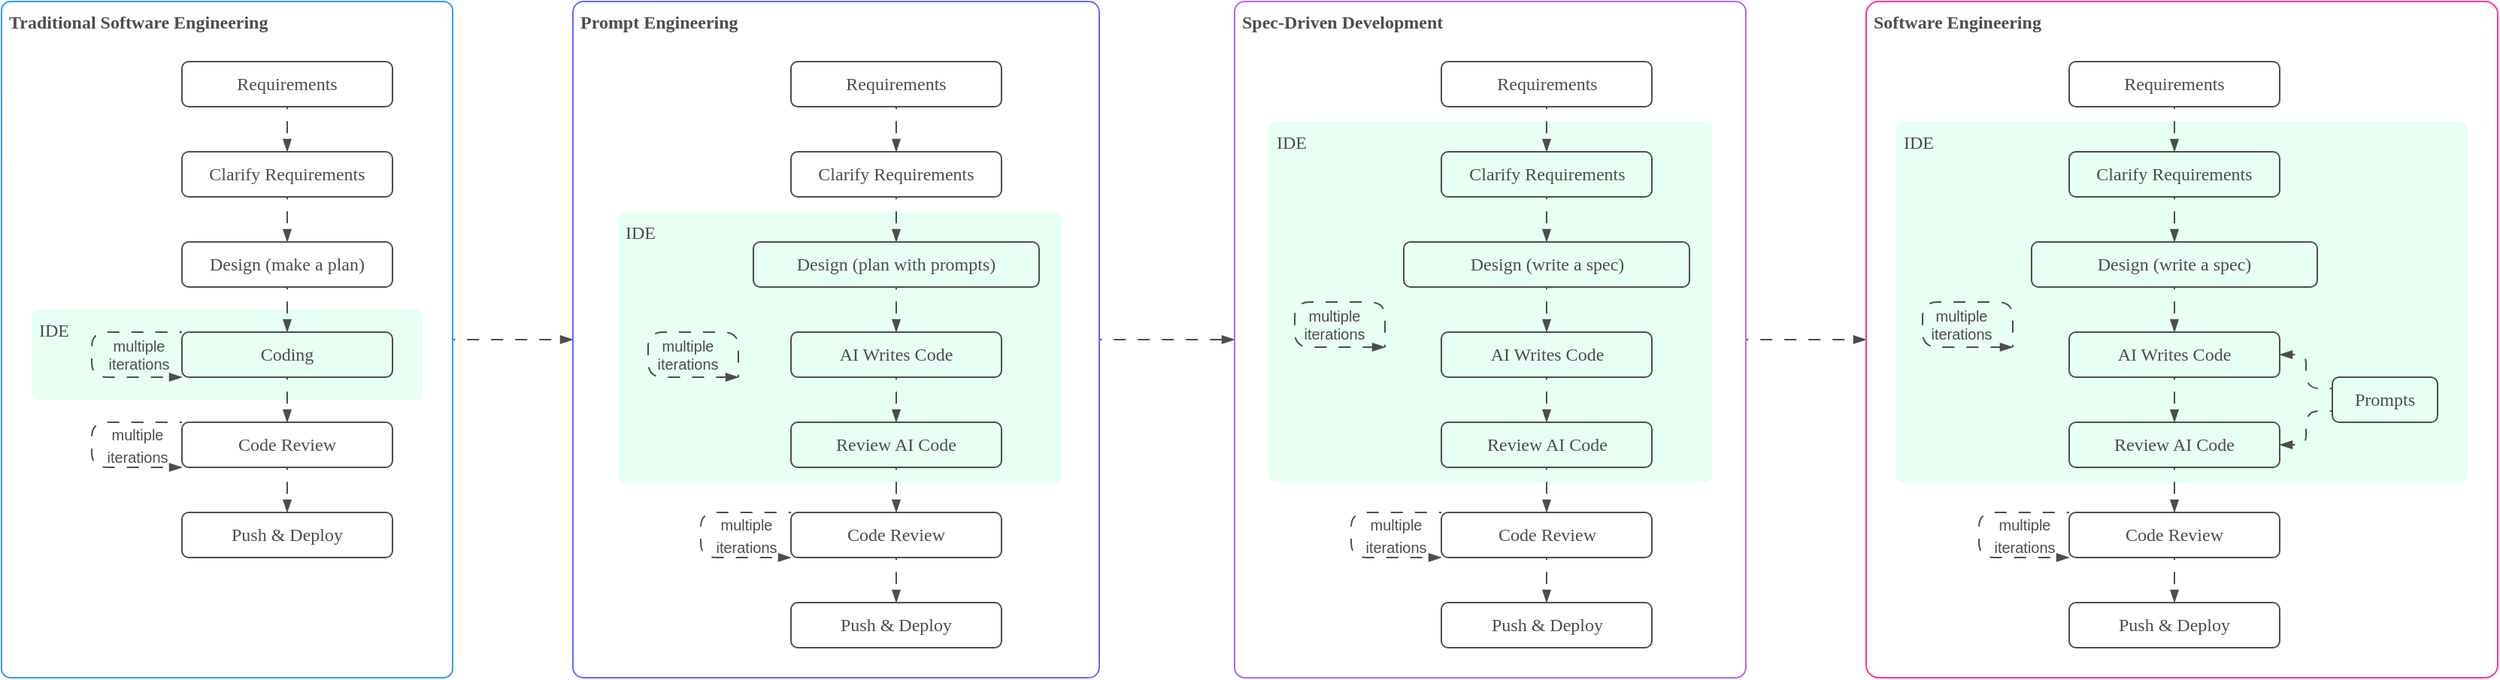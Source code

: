 <mxfile>
    <diagram id="FdGAYQuawh_kIvAFcOGA" name="development">
        <mxGraphModel dx="2244" dy="1587" grid="1" gridSize="10" guides="1" tooltips="1" connect="1" arrows="1" fold="1" page="0" pageScale="1" pageWidth="850" pageHeight="1100" math="0" shadow="0">
            <root>
                <mxCell id="0"/>
                <mxCell id="1" parent="0"/>
                <mxCell id="85" style="edgeStyle=orthogonalEdgeStyle;shape=connector;rounded=1;html=1;exitX=1;exitY=0.5;exitDx=0;exitDy=0;entryX=0;entryY=0.5;entryDx=0;entryDy=0;strokeColor=#4D4D4D;align=center;verticalAlign=middle;fontFamily=Helvetica;fontSize=12;fontColor=#4D4D4D;labelBackgroundColor=none;endArrow=blockThin;endFill=1;flowAnimation=1;" parent="1" source="2" target="3" edge="1">
                    <mxGeometry relative="1" as="geometry"/>
                </mxCell>
                <mxCell id="2" value="&lt;b&gt;&amp;nbsp;Traditional Software Engineering&lt;/b&gt;" style="rounded=1;whiteSpace=wrap;html=1;fillColor=none;strokeColor=#3399FF;labelBackgroundColor=none;fontColor=#4D4D4D;align=left;verticalAlign=top;arcSize=2;fontFamily=Verdana;" parent="1" vertex="1">
                    <mxGeometry x="-30" y="150" width="300" height="450" as="geometry"/>
                </mxCell>
                <mxCell id="19" value="&amp;nbsp;IDE" style="rounded=1;whiteSpace=wrap;html=1;strokeColor=none;align=left;verticalAlign=top;fontFamily=Verdana;fontSize=12;fontColor=#4D4D4D;labelBackgroundColor=none;fillColor=#66FFB3;fillOpacity=15;arcSize=8;" parent="1" vertex="1">
                    <mxGeometry x="-10" y="355" width="260" height="60" as="geometry"/>
                </mxCell>
                <mxCell id="86" style="edgeStyle=orthogonalEdgeStyle;shape=connector;rounded=1;html=1;exitX=1;exitY=0.5;exitDx=0;exitDy=0;entryX=0;entryY=0.5;entryDx=0;entryDy=0;strokeColor=#4D4D4D;align=center;verticalAlign=middle;fontFamily=Helvetica;fontSize=12;fontColor=#4D4D4D;labelBackgroundColor=none;endArrow=blockThin;endFill=1;flowAnimation=1;" parent="1" source="3" target="4" edge="1">
                    <mxGeometry relative="1" as="geometry"/>
                </mxCell>
                <mxCell id="3" value="&lt;b&gt;&amp;nbsp;Prompt Engineering&lt;/b&gt;" style="rounded=1;whiteSpace=wrap;html=1;fillColor=none;strokeColor=#6666FF;labelBackgroundColor=none;fontColor=#4D4D4D;align=left;verticalAlign=top;arcSize=2;fontFamily=Verdana;" parent="1" vertex="1">
                    <mxGeometry x="350" y="150" width="350" height="450" as="geometry"/>
                </mxCell>
                <mxCell id="87" style="edgeStyle=orthogonalEdgeStyle;shape=connector;rounded=1;html=1;exitX=1;exitY=0.5;exitDx=0;exitDy=0;entryX=0;entryY=0.5;entryDx=0;entryDy=0;strokeColor=#4D4D4D;align=center;verticalAlign=middle;fontFamily=Helvetica;fontSize=12;fontColor=#4D4D4D;labelBackgroundColor=none;endArrow=blockThin;endFill=1;flowAnimation=1;" parent="1" source="4" target="5" edge="1">
                    <mxGeometry relative="1" as="geometry"/>
                </mxCell>
                <mxCell id="4" value="&lt;b&gt;&amp;nbsp;Spec-Driven Development&lt;/b&gt;" style="rounded=1;whiteSpace=wrap;html=1;fillColor=none;strokeColor=#B266FF;labelBackgroundColor=none;fontColor=#4D4D4D;align=left;verticalAlign=top;arcSize=2;fontFamily=Verdana;" parent="1" vertex="1">
                    <mxGeometry x="790" y="150" width="340" height="450" as="geometry"/>
                </mxCell>
                <mxCell id="5" value="&lt;b&gt;&amp;nbsp;Software Engineering&lt;/b&gt;" style="rounded=1;whiteSpace=wrap;html=1;fillColor=none;strokeColor=#FF3399;labelBackgroundColor=none;fontColor=#4D4D4D;align=left;verticalAlign=top;arcSize=2;fontFamily=Verdana;" parent="1" vertex="1">
                    <mxGeometry x="1210" y="150" width="420" height="450" as="geometry"/>
                </mxCell>
                <mxCell id="8" value="" style="edgeStyle=orthogonalEdgeStyle;html=1;fontFamily=Verdana;fontSize=12;fontColor=#4D4D4D;endArrow=blockThin;endFill=1;strokeColor=#4D4D4D;labelBackgroundColor=none;flowAnimation=1;" parent="1" source="6" target="7" edge="1">
                    <mxGeometry relative="1" as="geometry"/>
                </mxCell>
                <mxCell id="6" value="Requirements" style="rounded=1;whiteSpace=wrap;html=1;strokeColor=#4D4D4D;fillColor=none;fontColor=#4D4D4D;fontFamily=Verdana;" parent="1" vertex="1">
                    <mxGeometry x="90" y="190" width="140" height="30" as="geometry"/>
                </mxCell>
                <mxCell id="10" value="" style="edgeStyle=orthogonalEdgeStyle;shape=connector;rounded=1;html=1;strokeColor=#4D4D4D;align=center;verticalAlign=middle;fontFamily=Verdana;fontSize=12;fontColor=#4D4D4D;labelBackgroundColor=none;endArrow=blockThin;endFill=1;flowAnimation=1;" parent="1" source="7" target="9" edge="1">
                    <mxGeometry relative="1" as="geometry"/>
                </mxCell>
                <mxCell id="7" value="Clarify Requirements" style="rounded=1;whiteSpace=wrap;html=1;strokeColor=#4D4D4D;fillColor=none;fontColor=#4D4D4D;fontFamily=Verdana;" parent="1" vertex="1">
                    <mxGeometry x="90" y="250" width="140" height="30" as="geometry"/>
                </mxCell>
                <mxCell id="12" style="edgeStyle=orthogonalEdgeStyle;shape=connector;rounded=1;html=1;exitX=0.5;exitY=1;exitDx=0;exitDy=0;entryX=0.5;entryY=0;entryDx=0;entryDy=0;strokeColor=#4D4D4D;align=center;verticalAlign=middle;fontFamily=Verdana;fontSize=12;fontColor=#4D4D4D;labelBackgroundColor=none;endArrow=blockThin;endFill=1;flowAnimation=1;" parent="1" source="9" target="11" edge="1">
                    <mxGeometry relative="1" as="geometry"/>
                </mxCell>
                <mxCell id="9" value="Design (make a plan)" style="rounded=1;whiteSpace=wrap;html=1;strokeColor=#4D4D4D;fillColor=none;fontColor=#4D4D4D;fontFamily=Verdana;" parent="1" vertex="1">
                    <mxGeometry x="90" y="310" width="140" height="30" as="geometry"/>
                </mxCell>
                <mxCell id="15" style="edgeStyle=orthogonalEdgeStyle;shape=connector;rounded=1;html=1;exitX=0.5;exitY=1;exitDx=0;exitDy=0;entryX=0.5;entryY=0;entryDx=0;entryDy=0;strokeColor=#4D4D4D;align=center;verticalAlign=middle;fontFamily=Verdana;fontSize=12;fontColor=#4D4D4D;labelBackgroundColor=none;endArrow=blockThin;endFill=1;flowAnimation=1;" parent="1" source="11" target="13" edge="1">
                    <mxGeometry relative="1" as="geometry"/>
                </mxCell>
                <mxCell id="11" value="Coding" style="rounded=1;whiteSpace=wrap;html=1;strokeColor=#4D4D4D;fillColor=none;fontColor=#4D4D4D;fontFamily=Verdana;" parent="1" vertex="1">
                    <mxGeometry x="90" y="370" width="140" height="30" as="geometry"/>
                </mxCell>
                <mxCell id="16" style="edgeStyle=orthogonalEdgeStyle;shape=connector;rounded=1;html=1;exitX=0.5;exitY=1;exitDx=0;exitDy=0;entryX=0.5;entryY=0;entryDx=0;entryDy=0;strokeColor=#4D4D4D;align=center;verticalAlign=middle;fontFamily=Verdana;fontSize=12;fontColor=#4D4D4D;labelBackgroundColor=none;endArrow=blockThin;endFill=1;flowAnimation=1;" parent="1" source="13" target="14" edge="1">
                    <mxGeometry relative="1" as="geometry"/>
                </mxCell>
                <mxCell id="13" value="Code Review" style="rounded=1;whiteSpace=wrap;html=1;strokeColor=#4D4D4D;fillColor=none;fontColor=#4D4D4D;fontFamily=Verdana;" parent="1" vertex="1">
                    <mxGeometry x="90" y="430" width="140" height="30" as="geometry"/>
                </mxCell>
                <mxCell id="14" value="Push &amp;amp; Deploy" style="rounded=1;whiteSpace=wrap;html=1;strokeColor=#4D4D4D;fillColor=none;fontColor=#4D4D4D;fontFamily=Verdana;" parent="1" vertex="1">
                    <mxGeometry x="90" y="490" width="140" height="30" as="geometry"/>
                </mxCell>
                <mxCell id="17" style="edgeStyle=orthogonalEdgeStyle;shape=connector;rounded=1;html=1;exitX=0;exitY=0;exitDx=0;exitDy=0;entryX=0;entryY=1;entryDx=0;entryDy=0;strokeColor=#4D4D4D;align=center;verticalAlign=middle;fontFamily=Verdana;fontSize=12;fontColor=#4D4D4D;labelBackgroundColor=none;endArrow=blockThin;endFill=1;flowAnimation=1;" parent="1" source="11" target="11" edge="1">
                    <mxGeometry relative="1" as="geometry">
                        <mxPoint x="80" y="377.5" as="sourcePoint"/>
                        <mxPoint x="80" y="392.5" as="targetPoint"/>
                        <Array as="points">
                            <mxPoint x="30" y="370"/>
                            <mxPoint x="30" y="400"/>
                        </Array>
                    </mxGeometry>
                </mxCell>
                <mxCell id="20" value="multiple&lt;br&gt;iterations" style="edgeLabel;html=1;align=center;verticalAlign=middle;resizable=0;points=[];rounded=1;strokeColor=#4D4D4D;fontFamily=Helvetica;fontSize=10;fontColor=#4D4D4D;labelBackgroundColor=none;fillColor=none;" parent="17" vertex="1" connectable="0">
                    <mxGeometry x="-0.392" y="-1" relative="1" as="geometry">
                        <mxPoint x="16" y="16" as="offset"/>
                    </mxGeometry>
                </mxCell>
                <mxCell id="18" style="edgeStyle=orthogonalEdgeStyle;shape=connector;rounded=1;html=1;exitX=0;exitY=0;exitDx=0;exitDy=0;strokeColor=#4D4D4D;align=center;verticalAlign=middle;fontFamily=Verdana;fontSize=12;fontColor=#4D4D4D;labelBackgroundColor=none;endArrow=blockThin;endFill=1;flowAnimation=1;entryX=0;entryY=1;entryDx=0;entryDy=0;" parent="1" source="13" target="13" edge="1">
                    <mxGeometry relative="1" as="geometry">
                        <mxPoint x="90" y="430" as="sourcePoint"/>
                        <mxPoint x="90" y="460" as="targetPoint"/>
                        <Array as="points">
                            <mxPoint x="30" y="430"/>
                            <mxPoint x="30" y="460"/>
                        </Array>
                    </mxGeometry>
                </mxCell>
                <mxCell id="21" value="&lt;span style=&quot;font-size: 10px;&quot;&gt;multiple&lt;/span&gt;&lt;br style=&quot;scrollbar-color: rgb(226, 226, 226) rgb(251, 251, 251); font-size: 10px;&quot;&gt;&lt;span style=&quot;font-size: 10px;&quot;&gt;iterations&lt;/span&gt;" style="edgeLabel;html=1;align=center;verticalAlign=middle;resizable=0;points=[];rounded=1;strokeColor=#4D4D4D;fontFamily=Helvetica;fontSize=12;fontColor=#4D4D4D;labelBackgroundColor=none;fillColor=none;" parent="18" vertex="1" connectable="0">
                    <mxGeometry x="-0.53" relative="1" as="geometry">
                        <mxPoint x="5" y="15" as="offset"/>
                    </mxGeometry>
                </mxCell>
                <mxCell id="22" value="&amp;nbsp;IDE" style="rounded=1;whiteSpace=wrap;html=1;strokeColor=none;align=left;verticalAlign=top;fontFamily=Verdana;fontSize=12;fontColor=#4D4D4D;labelBackgroundColor=none;fillColor=#66FFB3;fillOpacity=15;arcSize=2;" parent="1" vertex="1">
                    <mxGeometry x="380" y="290" width="295" height="180" as="geometry"/>
                </mxCell>
                <mxCell id="23" value="" style="edgeStyle=orthogonalEdgeStyle;html=1;fontFamily=Verdana;fontSize=12;fontColor=#4D4D4D;endArrow=blockThin;endFill=1;strokeColor=#4D4D4D;labelBackgroundColor=none;flowAnimation=1;" parent="1" source="24" target="26" edge="1">
                    <mxGeometry relative="1" as="geometry"/>
                </mxCell>
                <mxCell id="24" value="Requirements" style="rounded=1;whiteSpace=wrap;html=1;strokeColor=#4D4D4D;fillColor=none;fontColor=#4D4D4D;fontFamily=Verdana;" parent="1" vertex="1">
                    <mxGeometry x="495" y="190" width="140" height="30" as="geometry"/>
                </mxCell>
                <mxCell id="25" value="" style="edgeStyle=orthogonalEdgeStyle;shape=connector;rounded=1;html=1;strokeColor=#4D4D4D;align=center;verticalAlign=middle;fontFamily=Verdana;fontSize=12;fontColor=#4D4D4D;labelBackgroundColor=none;endArrow=blockThin;endFill=1;flowAnimation=1;" parent="1" source="26" target="28" edge="1">
                    <mxGeometry relative="1" as="geometry"/>
                </mxCell>
                <mxCell id="26" value="Clarify Requirements" style="rounded=1;whiteSpace=wrap;html=1;strokeColor=#4D4D4D;fillColor=none;fontColor=#4D4D4D;fontFamily=Verdana;" parent="1" vertex="1">
                    <mxGeometry x="495" y="250" width="140" height="30" as="geometry"/>
                </mxCell>
                <mxCell id="27" style="edgeStyle=orthogonalEdgeStyle;shape=connector;rounded=1;html=1;exitX=0.5;exitY=1;exitDx=0;exitDy=0;entryX=0.5;entryY=0;entryDx=0;entryDy=0;strokeColor=#4D4D4D;align=center;verticalAlign=middle;fontFamily=Verdana;fontSize=12;fontColor=#4D4D4D;labelBackgroundColor=none;endArrow=blockThin;endFill=1;flowAnimation=1;" parent="1" source="28" target="30" edge="1">
                    <mxGeometry relative="1" as="geometry"/>
                </mxCell>
                <mxCell id="28" value="Design (plan with prompts)" style="rounded=1;whiteSpace=wrap;html=1;strokeColor=#4D4D4D;fillColor=none;fontColor=#4D4D4D;fontFamily=Verdana;" parent="1" vertex="1">
                    <mxGeometry x="470" y="310" width="190" height="30" as="geometry"/>
                </mxCell>
                <mxCell id="29" style="edgeStyle=orthogonalEdgeStyle;shape=connector;rounded=1;html=1;exitX=0.5;exitY=1;exitDx=0;exitDy=0;entryX=0.5;entryY=0;entryDx=0;entryDy=0;strokeColor=#4D4D4D;align=center;verticalAlign=middle;fontFamily=Verdana;fontSize=12;fontColor=#4D4D4D;labelBackgroundColor=none;endArrow=blockThin;endFill=1;flowAnimation=1;" parent="1" source="30" target="32" edge="1">
                    <mxGeometry relative="1" as="geometry"/>
                </mxCell>
                <mxCell id="30" value="AI Writes Code" style="rounded=1;whiteSpace=wrap;html=1;strokeColor=#4D4D4D;fillColor=none;fontColor=#4D4D4D;fontFamily=Verdana;" parent="1" vertex="1">
                    <mxGeometry x="495" y="370" width="140" height="30" as="geometry"/>
                </mxCell>
                <mxCell id="31" style="edgeStyle=orthogonalEdgeStyle;shape=connector;rounded=1;html=1;exitX=0.5;exitY=1;exitDx=0;exitDy=0;entryX=0.5;entryY=0;entryDx=0;entryDy=0;strokeColor=#4D4D4D;align=center;verticalAlign=middle;fontFamily=Verdana;fontSize=12;fontColor=#4D4D4D;labelBackgroundColor=none;endArrow=blockThin;endFill=1;flowAnimation=1;" parent="1" source="32" target="33" edge="1">
                    <mxGeometry relative="1" as="geometry"/>
                </mxCell>
                <mxCell id="32" value="Review AI Code" style="rounded=1;whiteSpace=wrap;html=1;strokeColor=#4D4D4D;fillColor=none;fontColor=#4D4D4D;fontFamily=Verdana;" parent="1" vertex="1">
                    <mxGeometry x="495" y="430" width="140" height="30" as="geometry"/>
                </mxCell>
                <mxCell id="39" style="edgeStyle=orthogonalEdgeStyle;shape=connector;rounded=1;html=1;exitX=0.5;exitY=1;exitDx=0;exitDy=0;entryX=0.5;entryY=0;entryDx=0;entryDy=0;strokeColor=#4D4D4D;align=center;verticalAlign=middle;fontFamily=Helvetica;fontSize=12;fontColor=#4D4D4D;labelBackgroundColor=none;endArrow=blockThin;endFill=1;flowAnimation=1;" parent="1" source="33" target="38" edge="1">
                    <mxGeometry relative="1" as="geometry"/>
                </mxCell>
                <mxCell id="33" value="Code Review" style="rounded=1;whiteSpace=wrap;html=1;strokeColor=#4D4D4D;fillColor=none;fontColor=#4D4D4D;fontFamily=Verdana;" parent="1" vertex="1">
                    <mxGeometry x="495" y="490" width="140" height="30" as="geometry"/>
                </mxCell>
                <mxCell id="34" style="edgeStyle=orthogonalEdgeStyle;shape=connector;rounded=1;html=1;exitX=0;exitY=1;exitDx=0;exitDy=0;entryX=0;entryY=1;entryDx=0;entryDy=0;strokeColor=#4D4D4D;align=center;verticalAlign=middle;fontFamily=Verdana;fontSize=12;fontColor=#4D4D4D;labelBackgroundColor=none;endArrow=blockThin;endFill=1;flowAnimation=1;" parent="1" edge="1">
                    <mxGeometry relative="1" as="geometry">
                        <mxPoint x="460" y="400" as="sourcePoint"/>
                        <mxPoint x="460" y="400" as="targetPoint"/>
                        <Array as="points">
                            <mxPoint x="460" y="370"/>
                            <mxPoint x="400" y="370"/>
                            <mxPoint x="400" y="400"/>
                        </Array>
                    </mxGeometry>
                </mxCell>
                <mxCell id="35" value="multiple&lt;br&gt;iterations" style="edgeLabel;html=1;align=center;verticalAlign=middle;resizable=0;points=[];rounded=1;strokeColor=#4D4D4D;fontFamily=Helvetica;fontSize=10;fontColor=#4D4D4D;labelBackgroundColor=none;fillColor=none;" parent="34" vertex="1" connectable="0">
                    <mxGeometry x="-0.392" y="-1" relative="1" as="geometry">
                        <mxPoint x="-10" y="16" as="offset"/>
                    </mxGeometry>
                </mxCell>
                <mxCell id="36" style="edgeStyle=orthogonalEdgeStyle;shape=connector;rounded=1;html=1;exitX=0;exitY=0;exitDx=0;exitDy=0;strokeColor=#4D4D4D;align=center;verticalAlign=middle;fontFamily=Verdana;fontSize=12;fontColor=#4D4D4D;labelBackgroundColor=none;endArrow=blockThin;endFill=1;flowAnimation=1;entryX=0;entryY=1;entryDx=0;entryDy=0;" parent="1" source="33" target="33" edge="1">
                    <mxGeometry relative="1" as="geometry">
                        <mxPoint x="495" y="490" as="sourcePoint"/>
                        <mxPoint x="495.0" y="520.0" as="targetPoint"/>
                        <Array as="points">
                            <mxPoint x="435" y="490"/>
                            <mxPoint x="435" y="520"/>
                        </Array>
                    </mxGeometry>
                </mxCell>
                <mxCell id="37" value="&lt;span style=&quot;font-size: 10px;&quot;&gt;multiple&lt;/span&gt;&lt;br style=&quot;scrollbar-color: rgb(226, 226, 226) rgb(251, 251, 251); font-size: 10px;&quot;&gt;&lt;span style=&quot;font-size: 10px;&quot;&gt;iterations&lt;/span&gt;" style="edgeLabel;html=1;align=center;verticalAlign=middle;resizable=0;points=[];rounded=1;strokeColor=#4D4D4D;fontFamily=Helvetica;fontSize=12;fontColor=#4D4D4D;labelBackgroundColor=none;fillColor=none;" parent="36" vertex="1" connectable="0">
                    <mxGeometry x="-0.53" relative="1" as="geometry">
                        <mxPoint x="5" y="15" as="offset"/>
                    </mxGeometry>
                </mxCell>
                <mxCell id="38" value="&lt;span style=&quot;&quot;&gt;Push &amp;amp; Deploy&lt;/span&gt;" style="rounded=1;whiteSpace=wrap;html=1;strokeColor=#4D4D4D;fillColor=none;fontColor=#4D4D4D;fontFamily=Verdana;" parent="1" vertex="1">
                    <mxGeometry x="495" y="550" width="140" height="30" as="geometry"/>
                </mxCell>
                <mxCell id="41" value="&amp;nbsp;IDE" style="rounded=1;whiteSpace=wrap;html=1;strokeColor=none;align=left;verticalAlign=top;fontFamily=Verdana;fontSize=12;fontColor=#4D4D4D;labelBackgroundColor=none;fillColor=#66FFB3;fillOpacity=15;arcSize=2;" parent="1" vertex="1">
                    <mxGeometry x="812.5" y="230" width="295" height="240" as="geometry"/>
                </mxCell>
                <mxCell id="42" value="" style="edgeStyle=orthogonalEdgeStyle;html=1;fontFamily=Verdana;fontSize=12;fontColor=#4D4D4D;endArrow=blockThin;endFill=1;strokeColor=#4D4D4D;labelBackgroundColor=none;flowAnimation=1;" parent="1" source="43" target="45" edge="1">
                    <mxGeometry relative="1" as="geometry"/>
                </mxCell>
                <mxCell id="43" value="Requirements" style="rounded=1;whiteSpace=wrap;html=1;strokeColor=#4D4D4D;fillColor=none;fontColor=#4D4D4D;fontFamily=Verdana;" parent="1" vertex="1">
                    <mxGeometry x="927.5" y="190" width="140" height="30" as="geometry"/>
                </mxCell>
                <mxCell id="44" value="" style="edgeStyle=orthogonalEdgeStyle;shape=connector;rounded=1;html=1;strokeColor=#4D4D4D;align=center;verticalAlign=middle;fontFamily=Verdana;fontSize=12;fontColor=#4D4D4D;labelBackgroundColor=none;endArrow=blockThin;endFill=1;flowAnimation=1;" parent="1" source="45" target="47" edge="1">
                    <mxGeometry relative="1" as="geometry"/>
                </mxCell>
                <mxCell id="45" value="Clarify Requirements" style="rounded=1;whiteSpace=wrap;html=1;strokeColor=#4D4D4D;fillColor=none;fontColor=#4D4D4D;fontFamily=Verdana;" parent="1" vertex="1">
                    <mxGeometry x="927.5" y="250" width="140" height="30" as="geometry"/>
                </mxCell>
                <mxCell id="46" style="edgeStyle=orthogonalEdgeStyle;shape=connector;rounded=1;html=1;exitX=0.5;exitY=1;exitDx=0;exitDy=0;entryX=0.5;entryY=0;entryDx=0;entryDy=0;strokeColor=#4D4D4D;align=center;verticalAlign=middle;fontFamily=Verdana;fontSize=12;fontColor=#4D4D4D;labelBackgroundColor=none;endArrow=blockThin;endFill=1;flowAnimation=1;" parent="1" source="47" target="49" edge="1">
                    <mxGeometry relative="1" as="geometry"/>
                </mxCell>
                <mxCell id="47" value="Design (write a spec)" style="rounded=1;whiteSpace=wrap;html=1;strokeColor=#4D4D4D;fillColor=none;fontColor=#4D4D4D;fontFamily=Verdana;" parent="1" vertex="1">
                    <mxGeometry x="902.5" y="310" width="190" height="30" as="geometry"/>
                </mxCell>
                <mxCell id="48" style="edgeStyle=orthogonalEdgeStyle;shape=connector;rounded=1;html=1;exitX=0.5;exitY=1;exitDx=0;exitDy=0;entryX=0.5;entryY=0;entryDx=0;entryDy=0;strokeColor=#4D4D4D;align=center;verticalAlign=middle;fontFamily=Verdana;fontSize=12;fontColor=#4D4D4D;labelBackgroundColor=none;endArrow=blockThin;endFill=1;flowAnimation=1;" parent="1" source="49" target="51" edge="1">
                    <mxGeometry relative="1" as="geometry"/>
                </mxCell>
                <mxCell id="49" value="AI Writes Code" style="rounded=1;whiteSpace=wrap;html=1;strokeColor=#4D4D4D;fillColor=none;fontColor=#4D4D4D;fontFamily=Verdana;" parent="1" vertex="1">
                    <mxGeometry x="927.5" y="370" width="140" height="30" as="geometry"/>
                </mxCell>
                <mxCell id="50" style="edgeStyle=orthogonalEdgeStyle;shape=connector;rounded=1;html=1;exitX=0.5;exitY=1;exitDx=0;exitDy=0;entryX=0.5;entryY=0;entryDx=0;entryDy=0;strokeColor=#4D4D4D;align=center;verticalAlign=middle;fontFamily=Verdana;fontSize=12;fontColor=#4D4D4D;labelBackgroundColor=none;endArrow=blockThin;endFill=1;flowAnimation=1;" parent="1" source="51" target="53" edge="1">
                    <mxGeometry relative="1" as="geometry"/>
                </mxCell>
                <mxCell id="51" value="Review AI Code" style="rounded=1;whiteSpace=wrap;html=1;strokeColor=#4D4D4D;fillColor=none;fontColor=#4D4D4D;fontFamily=Verdana;" parent="1" vertex="1">
                    <mxGeometry x="927.5" y="430" width="140" height="30" as="geometry"/>
                </mxCell>
                <mxCell id="52" style="edgeStyle=orthogonalEdgeStyle;shape=connector;rounded=1;html=1;exitX=0.5;exitY=1;exitDx=0;exitDy=0;entryX=0.5;entryY=0;entryDx=0;entryDy=0;strokeColor=#4D4D4D;align=center;verticalAlign=middle;fontFamily=Helvetica;fontSize=12;fontColor=#4D4D4D;labelBackgroundColor=none;endArrow=blockThin;endFill=1;flowAnimation=1;" parent="1" source="53" target="58" edge="1">
                    <mxGeometry relative="1" as="geometry"/>
                </mxCell>
                <mxCell id="53" value="Code Review" style="rounded=1;whiteSpace=wrap;html=1;strokeColor=#4D4D4D;fillColor=none;fontColor=#4D4D4D;fontFamily=Verdana;" parent="1" vertex="1">
                    <mxGeometry x="927.5" y="490" width="140" height="30" as="geometry"/>
                </mxCell>
                <mxCell id="54" style="edgeStyle=orthogonalEdgeStyle;shape=connector;rounded=1;html=1;exitX=0;exitY=1;exitDx=0;exitDy=0;entryX=0;entryY=1;entryDx=0;entryDy=0;strokeColor=#4D4D4D;align=center;verticalAlign=middle;fontFamily=Verdana;fontSize=12;fontColor=#4D4D4D;labelBackgroundColor=none;endArrow=blockThin;endFill=1;flowAnimation=1;" parent="1" edge="1">
                    <mxGeometry relative="1" as="geometry">
                        <mxPoint x="890" y="380" as="sourcePoint"/>
                        <mxPoint x="890" y="380" as="targetPoint"/>
                        <Array as="points">
                            <mxPoint x="890" y="350"/>
                            <mxPoint x="830" y="350"/>
                            <mxPoint x="830" y="380"/>
                        </Array>
                    </mxGeometry>
                </mxCell>
                <mxCell id="55" value="multiple&lt;br&gt;iterations" style="edgeLabel;html=1;align=center;verticalAlign=middle;resizable=0;points=[];rounded=1;strokeColor=#4D4D4D;fontFamily=Helvetica;fontSize=10;fontColor=#4D4D4D;labelBackgroundColor=none;fillColor=none;" parent="54" vertex="1" connectable="0">
                    <mxGeometry x="-0.392" y="-1" relative="1" as="geometry">
                        <mxPoint x="-10" y="16" as="offset"/>
                    </mxGeometry>
                </mxCell>
                <mxCell id="56" style="edgeStyle=orthogonalEdgeStyle;shape=connector;rounded=1;html=1;exitX=0;exitY=0;exitDx=0;exitDy=0;strokeColor=#4D4D4D;align=center;verticalAlign=middle;fontFamily=Verdana;fontSize=12;fontColor=#4D4D4D;labelBackgroundColor=none;endArrow=blockThin;endFill=1;flowAnimation=1;entryX=0;entryY=1;entryDx=0;entryDy=0;" parent="1" source="53" target="53" edge="1">
                    <mxGeometry relative="1" as="geometry">
                        <mxPoint x="927.5" y="490" as="sourcePoint"/>
                        <mxPoint x="927.5" y="520.0" as="targetPoint"/>
                        <Array as="points">
                            <mxPoint x="867.5" y="490"/>
                            <mxPoint x="867.5" y="520"/>
                        </Array>
                    </mxGeometry>
                </mxCell>
                <mxCell id="57" value="&lt;span style=&quot;font-size: 10px;&quot;&gt;multiple&lt;/span&gt;&lt;br style=&quot;scrollbar-color: rgb(226, 226, 226) rgb(251, 251, 251); font-size: 10px;&quot;&gt;&lt;span style=&quot;font-size: 10px;&quot;&gt;iterations&lt;/span&gt;" style="edgeLabel;html=1;align=center;verticalAlign=middle;resizable=0;points=[];rounded=1;strokeColor=#4D4D4D;fontFamily=Helvetica;fontSize=12;fontColor=#4D4D4D;labelBackgroundColor=none;fillColor=none;" parent="56" vertex="1" connectable="0">
                    <mxGeometry x="-0.53" relative="1" as="geometry">
                        <mxPoint x="5" y="15" as="offset"/>
                    </mxGeometry>
                </mxCell>
                <mxCell id="58" value="&lt;span style=&quot;&quot;&gt;Push &amp;amp; Deploy&lt;/span&gt;" style="rounded=1;whiteSpace=wrap;html=1;strokeColor=#4D4D4D;fillColor=none;fontColor=#4D4D4D;fontFamily=Verdana;" parent="1" vertex="1">
                    <mxGeometry x="927.5" y="550" width="140" height="30" as="geometry"/>
                </mxCell>
                <mxCell id="59" value="&amp;nbsp;IDE" style="rounded=1;whiteSpace=wrap;html=1;strokeColor=none;align=left;verticalAlign=top;fontFamily=Verdana;fontSize=12;fontColor=#4D4D4D;labelBackgroundColor=none;fillColor=#66FFB3;fillOpacity=15;arcSize=2;" parent="1" vertex="1">
                    <mxGeometry x="1230" y="230" width="380" height="240" as="geometry"/>
                </mxCell>
                <mxCell id="60" value="" style="edgeStyle=orthogonalEdgeStyle;html=1;fontFamily=Verdana;fontSize=12;fontColor=#4D4D4D;endArrow=blockThin;endFill=1;strokeColor=#4D4D4D;labelBackgroundColor=none;flowAnimation=1;" parent="1" source="61" target="63" edge="1">
                    <mxGeometry relative="1" as="geometry"/>
                </mxCell>
                <mxCell id="61" value="Requirements" style="rounded=1;whiteSpace=wrap;html=1;strokeColor=#4D4D4D;fillColor=none;fontColor=#4D4D4D;fontFamily=Verdana;" parent="1" vertex="1">
                    <mxGeometry x="1345" y="190" width="140" height="30" as="geometry"/>
                </mxCell>
                <mxCell id="62" value="" style="edgeStyle=orthogonalEdgeStyle;shape=connector;rounded=1;html=1;strokeColor=#4D4D4D;align=center;verticalAlign=middle;fontFamily=Verdana;fontSize=12;fontColor=#4D4D4D;labelBackgroundColor=none;endArrow=blockThin;endFill=1;flowAnimation=1;" parent="1" source="63" target="65" edge="1">
                    <mxGeometry relative="1" as="geometry"/>
                </mxCell>
                <mxCell id="63" value="Clarify Requirements" style="rounded=1;whiteSpace=wrap;html=1;strokeColor=#4D4D4D;fillColor=none;fontColor=#4D4D4D;fontFamily=Verdana;" parent="1" vertex="1">
                    <mxGeometry x="1345" y="250" width="140" height="30" as="geometry"/>
                </mxCell>
                <mxCell id="64" style="edgeStyle=orthogonalEdgeStyle;shape=connector;rounded=1;html=1;exitX=0.5;exitY=1;exitDx=0;exitDy=0;entryX=0.5;entryY=0;entryDx=0;entryDy=0;strokeColor=#4D4D4D;align=center;verticalAlign=middle;fontFamily=Verdana;fontSize=12;fontColor=#4D4D4D;labelBackgroundColor=none;endArrow=blockThin;endFill=1;flowAnimation=1;" parent="1" source="65" target="67" edge="1">
                    <mxGeometry relative="1" as="geometry"/>
                </mxCell>
                <mxCell id="65" value="Design (write a spec)" style="rounded=1;whiteSpace=wrap;html=1;strokeColor=#4D4D4D;fillColor=none;fontColor=#4D4D4D;fontFamily=Verdana;" parent="1" vertex="1">
                    <mxGeometry x="1320" y="310" width="190" height="30" as="geometry"/>
                </mxCell>
                <mxCell id="66" style="edgeStyle=orthogonalEdgeStyle;shape=connector;rounded=1;html=1;exitX=0.5;exitY=1;exitDx=0;exitDy=0;entryX=0.5;entryY=0;entryDx=0;entryDy=0;strokeColor=#4D4D4D;align=center;verticalAlign=middle;fontFamily=Verdana;fontSize=12;fontColor=#4D4D4D;labelBackgroundColor=none;endArrow=blockThin;endFill=1;flowAnimation=1;" parent="1" source="67" target="69" edge="1">
                    <mxGeometry relative="1" as="geometry"/>
                </mxCell>
                <mxCell id="67" value="AI Writes Code" style="rounded=1;whiteSpace=wrap;html=1;strokeColor=#4D4D4D;fillColor=none;fontColor=#4D4D4D;fontFamily=Verdana;" parent="1" vertex="1">
                    <mxGeometry x="1345" y="370" width="140" height="30" as="geometry"/>
                </mxCell>
                <mxCell id="68" style="edgeStyle=orthogonalEdgeStyle;shape=connector;rounded=1;html=1;exitX=0.5;exitY=1;exitDx=0;exitDy=0;entryX=0.5;entryY=0;entryDx=0;entryDy=0;strokeColor=#4D4D4D;align=center;verticalAlign=middle;fontFamily=Verdana;fontSize=12;fontColor=#4D4D4D;labelBackgroundColor=none;endArrow=blockThin;endFill=1;flowAnimation=1;" parent="1" source="69" target="71" edge="1">
                    <mxGeometry relative="1" as="geometry"/>
                </mxCell>
                <mxCell id="69" value="Review AI Code" style="rounded=1;whiteSpace=wrap;html=1;strokeColor=#4D4D4D;fillColor=none;fontColor=#4D4D4D;fontFamily=Verdana;" parent="1" vertex="1">
                    <mxGeometry x="1345" y="430" width="140" height="30" as="geometry"/>
                </mxCell>
                <mxCell id="70" style="edgeStyle=orthogonalEdgeStyle;shape=connector;rounded=1;html=1;exitX=0.5;exitY=1;exitDx=0;exitDy=0;entryX=0.5;entryY=0;entryDx=0;entryDy=0;strokeColor=#4D4D4D;align=center;verticalAlign=middle;fontFamily=Helvetica;fontSize=12;fontColor=#4D4D4D;labelBackgroundColor=none;endArrow=blockThin;endFill=1;flowAnimation=1;" parent="1" source="71" target="76" edge="1">
                    <mxGeometry relative="1" as="geometry"/>
                </mxCell>
                <mxCell id="71" value="Code Review" style="rounded=1;whiteSpace=wrap;html=1;strokeColor=#4D4D4D;fillColor=none;fontColor=#4D4D4D;fontFamily=Verdana;" parent="1" vertex="1">
                    <mxGeometry x="1345" y="490" width="140" height="30" as="geometry"/>
                </mxCell>
                <mxCell id="72" style="edgeStyle=orthogonalEdgeStyle;shape=connector;rounded=1;html=1;exitX=0;exitY=1;exitDx=0;exitDy=0;entryX=0;entryY=1;entryDx=0;entryDy=0;strokeColor=#4D4D4D;align=center;verticalAlign=middle;fontFamily=Verdana;fontSize=12;fontColor=#4D4D4D;labelBackgroundColor=none;endArrow=blockThin;endFill=1;flowAnimation=1;" parent="1" edge="1">
                    <mxGeometry relative="1" as="geometry">
                        <mxPoint x="1307.5" y="380" as="sourcePoint"/>
                        <mxPoint x="1307.5" y="380" as="targetPoint"/>
                        <Array as="points">
                            <mxPoint x="1307.5" y="350"/>
                            <mxPoint x="1247.5" y="350"/>
                            <mxPoint x="1247.5" y="380"/>
                        </Array>
                    </mxGeometry>
                </mxCell>
                <mxCell id="73" value="multiple&lt;br&gt;iterations" style="edgeLabel;html=1;align=center;verticalAlign=middle;resizable=0;points=[];rounded=1;strokeColor=#4D4D4D;fontFamily=Helvetica;fontSize=10;fontColor=#4D4D4D;labelBackgroundColor=none;fillColor=none;" parent="72" vertex="1" connectable="0">
                    <mxGeometry x="-0.392" y="-1" relative="1" as="geometry">
                        <mxPoint x="-10" y="16" as="offset"/>
                    </mxGeometry>
                </mxCell>
                <mxCell id="74" style="edgeStyle=orthogonalEdgeStyle;shape=connector;rounded=1;html=1;exitX=0;exitY=0;exitDx=0;exitDy=0;strokeColor=#4D4D4D;align=center;verticalAlign=middle;fontFamily=Verdana;fontSize=12;fontColor=#4D4D4D;labelBackgroundColor=none;endArrow=blockThin;endFill=1;flowAnimation=1;entryX=0;entryY=1;entryDx=0;entryDy=0;" parent="1" source="71" target="71" edge="1">
                    <mxGeometry relative="1" as="geometry">
                        <mxPoint x="1345" y="490" as="sourcePoint"/>
                        <mxPoint x="1345.0" y="520.0" as="targetPoint"/>
                        <Array as="points">
                            <mxPoint x="1285" y="490"/>
                            <mxPoint x="1285" y="520"/>
                        </Array>
                    </mxGeometry>
                </mxCell>
                <mxCell id="75" value="&lt;span style=&quot;font-size: 10px;&quot;&gt;multiple&lt;/span&gt;&lt;br style=&quot;scrollbar-color: rgb(226, 226, 226) rgb(251, 251, 251); font-size: 10px;&quot;&gt;&lt;span style=&quot;font-size: 10px;&quot;&gt;iterations&lt;/span&gt;" style="edgeLabel;html=1;align=center;verticalAlign=middle;resizable=0;points=[];rounded=1;strokeColor=#4D4D4D;fontFamily=Helvetica;fontSize=12;fontColor=#4D4D4D;labelBackgroundColor=none;fillColor=none;" parent="74" vertex="1" connectable="0">
                    <mxGeometry x="-0.53" relative="1" as="geometry">
                        <mxPoint x="5" y="15" as="offset"/>
                    </mxGeometry>
                </mxCell>
                <mxCell id="76" value="&lt;span style=&quot;&quot;&gt;Push &amp;amp; Deploy&lt;/span&gt;" style="rounded=1;whiteSpace=wrap;html=1;strokeColor=#4D4D4D;fillColor=none;fontColor=#4D4D4D;fontFamily=Verdana;" parent="1" vertex="1">
                    <mxGeometry x="1345" y="550" width="140" height="30" as="geometry"/>
                </mxCell>
                <mxCell id="83" style="edgeStyle=orthogonalEdgeStyle;shape=connector;rounded=1;html=1;exitX=0;exitY=0.25;exitDx=0;exitDy=0;entryX=1;entryY=0.5;entryDx=0;entryDy=0;strokeColor=#4D4D4D;align=center;verticalAlign=middle;fontFamily=Helvetica;fontSize=12;fontColor=#4D4D4D;labelBackgroundColor=none;endArrow=blockThin;endFill=1;flowAnimation=1;" parent="1" source="82" target="67" edge="1">
                    <mxGeometry relative="1" as="geometry"/>
                </mxCell>
                <mxCell id="84" style="edgeStyle=orthogonalEdgeStyle;shape=connector;rounded=1;html=1;exitX=0;exitY=0.75;exitDx=0;exitDy=0;entryX=1;entryY=0.5;entryDx=0;entryDy=0;strokeColor=#4D4D4D;align=center;verticalAlign=middle;fontFamily=Helvetica;fontSize=12;fontColor=#4D4D4D;labelBackgroundColor=none;endArrow=blockThin;endFill=1;flowAnimation=1;" parent="1" source="82" target="69" edge="1">
                    <mxGeometry relative="1" as="geometry"/>
                </mxCell>
                <mxCell id="82" value="Prompts" style="rounded=1;whiteSpace=wrap;html=1;strokeColor=#4D4D4D;fillColor=none;fontColor=#4D4D4D;fontFamily=Verdana;" parent="1" vertex="1">
                    <mxGeometry x="1520" y="400" width="70" height="30" as="geometry"/>
                </mxCell>
            </root>
        </mxGraphModel>
    </diagram>
</mxfile>
